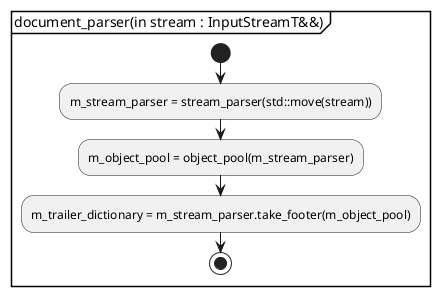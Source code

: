 @startuml document_parser
partition "document_parser(in stream : InputStreamT&&)" {
start
	:m_stream_parser = stream_parser(std::move(stream));
	:m_object_pool = object_pool(m_stream_parser);
	:m_trailer_dictionary = m_stream_parser.take_footer(m_object_pool);
stop
}
@enduml

@startuml GetPages
partition "GetPages()" {
start
	:root_dictionary = m_object_pool.dereference<dictionary_object>(m_trailer_dictionary.at("Root"));
	:return GetPages(root_dictionary, {});
stop
}
@enduml

@startuml GetPages_recursive
partition "GetPages(page_node : const dictionary_object&, inherited_attributes : const dictionary_object&)" {
start
	if ("Pages" == page_node.at("Type")) then (y)
		:new_inherited_attributes = inherited_attributes;
		while (entry in page_node) is (y)
			' Resources, MediaBox, CropBox, Rotate
			if (継承できるキー(entry->first)) then (y)
				:new_inherited_attributes.insert_or_assign(entry->first, entry->second);
			endif
		endwhile

		:pages = List<PDFPage>;
		while (kid in page_node.at("Kids")) is (y)
			:pages.AddRanges(GetPages(kid, new_inherited_attributes));
		endwhile
		:return pages;
		stop
	elseif ("Page" == page_node.at("Type")) then (y)
		:complete_page_node = page_node;
		:complete_page_node.insert(inherited_attributes.begin(), inherited_attributes.end());

		:media_box = rectangle_data(m_object_pool, m_object_pool.dereference<array_object>(complete_page_node.at("MediaBox")));
		:this_page : PDFPage;
		:this_page.width  = media_box.greater_coordinates.x - media_box.less_coordinates.x + 1;
		:this_page.height = media_box.greater_coordinates.y - media_box.less_coordinates.y + 1;
		:return this_page;
	else
		:throw document_error();
		stop
	endif
stop
}
@enduml
